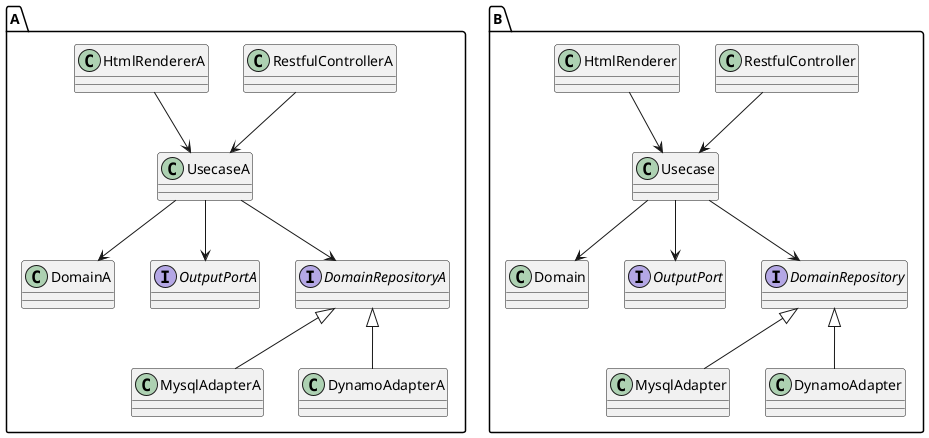 @startuml
package A{
class RestfulControllerA
class HtmlRendererA
class UsecaseA
class DomainA
interface OutputPortA
interface DomainRepositoryA

RestfulControllerA -down-> UsecaseA
HtmlRendererA -down-> UsecaseA
UsecaseA -down-> DomainA
UsecaseA -down-> OutputPortA
UsecaseA -down-> DomainRepositoryA
DomainRepositoryA <|-down- MysqlAdapterA
DomainRepositoryA <|-down- DynamoAdapterA
}
package B{
class RestfulController
class HtmlRenderer
class Usecase
class Domain
interface OutputPort
interface DomainRepository

RestfulController -down-> Usecase
HtmlRenderer -down-> Usecase
Usecase -down-> Domain
Usecase -down-> OutputPort
Usecase -down-> DomainRepository
DomainRepository <|-down- MysqlAdapter
DomainRepository <|-down- DynamoAdapter
}
@enduml